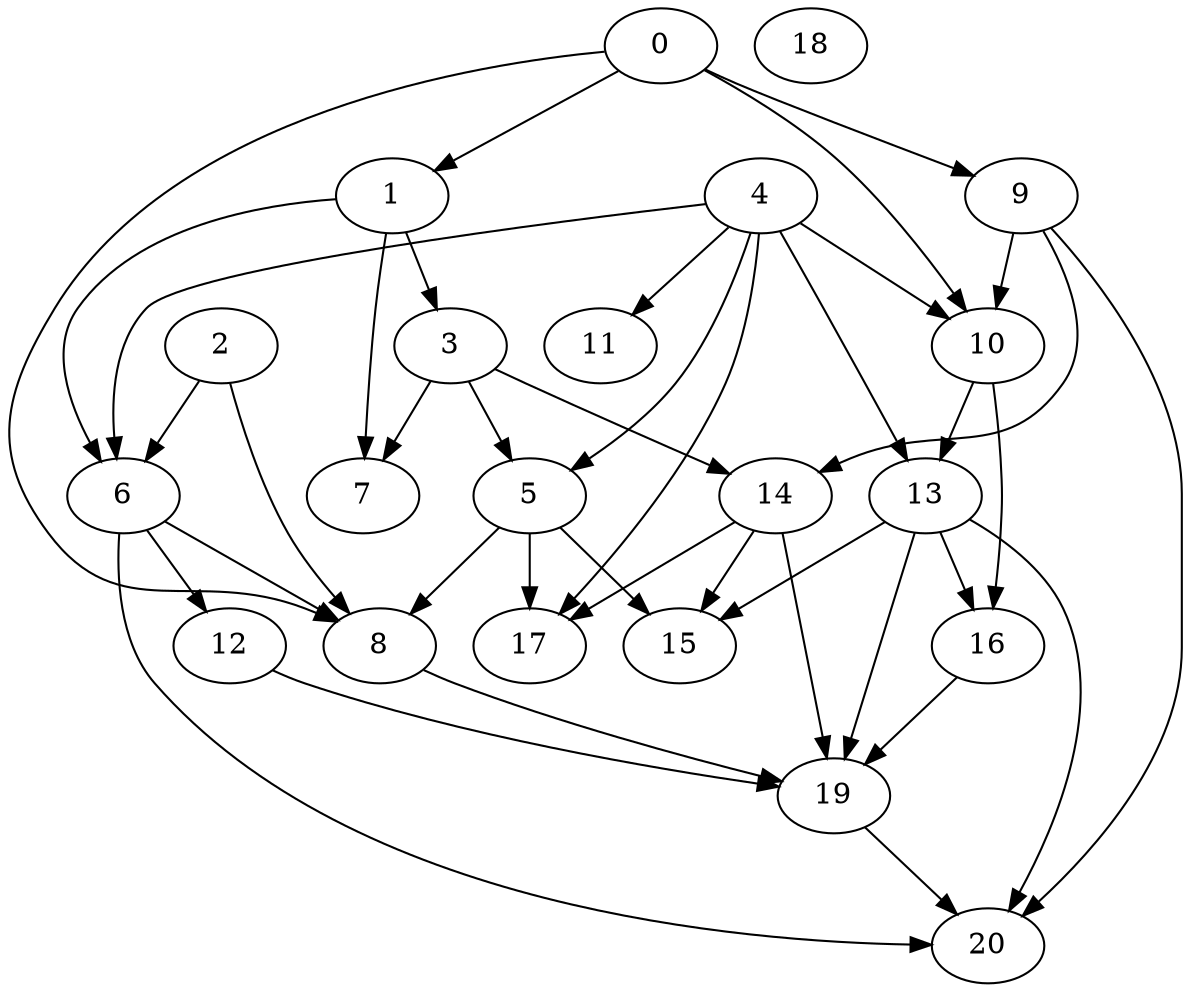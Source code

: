 digraph "Random_Nodes_21_Density_1.90_CCR_0.10_WeightType_Random_Heterogeneous-4-2-strong" {
0 [Weight=109];
1 [Weight=182];
2 [Weight=91];
3 [Weight=127];
4 [Weight=36];
6 [Weight=146];
9 [Weight=73];
5 [Weight=182];
10 [Weight=36];
12 [Weight=182];
13 [Weight=91];
8 [Weight=91];
14 [Weight=91];
16 [Weight=91];
19 [Weight=109];
18 [Weight=164];
17 [Weight=127];
11 [Weight=109];
7 [Weight=73];
20 [Weight=73];
15 [Weight=55];
4 -> 11 [Weight=5];
0 -> 9 [Weight=8];
4 -> 6 [Weight=9];
14 -> 19 [Weight=4];
16 -> 19 [Weight=3];
1 -> 7 [Weight=9];
6 -> 20 [Weight=2];
9 -> 20 [Weight=9];
13 -> 19 [Weight=2];
2 -> 6 [Weight=7];
13 -> 16 [Weight=2];
1 -> 6 [Weight=8];
9 -> 14 [Weight=7];
19 -> 20 [Weight=6];
3 -> 7 [Weight=6];
14 -> 17 [Weight=6];
8 -> 19 [Weight=4];
5 -> 17 [Weight=7];
4 -> 17 [Weight=7];
0 -> 8 [Weight=4];
0 -> 10 [Weight=4];
10 -> 16 [Weight=2];
13 -> 15 [Weight=7];
3 -> 14 [Weight=7];
10 -> 13 [Weight=7];
3 -> 5 [Weight=5];
6 -> 8 [Weight=5];
9 -> 10 [Weight=2];
4 -> 5 [Weight=2];
4 -> 10 [Weight=2];
0 -> 1 [Weight=10];
5 -> 8 [Weight=2];
6 -> 12 [Weight=9];
13 -> 20 [Weight=4];
1 -> 3 [Weight=9];
12 -> 19 [Weight=6];
4 -> 13 [Weight=7];
2 -> 8 [Weight=4];
14 -> 15 [Weight=6];
5 -> 15 [Weight=9];
}
